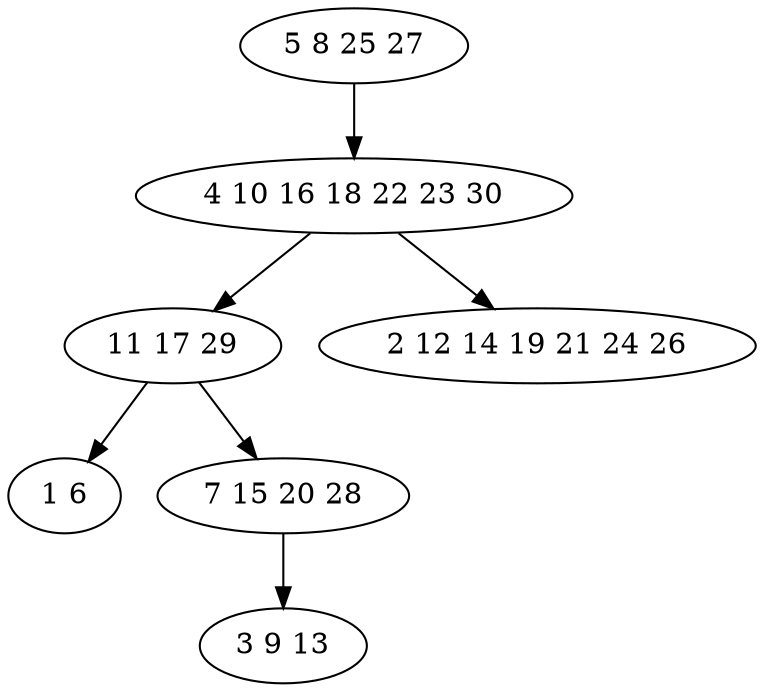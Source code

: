 digraph true_tree {
	"0" -> "1"
	"1" -> "2"
	"1" -> "3"
	"2" -> "4"
	"2" -> "5"
	"5" -> "6"
	"0" [label="5 8 25 27"];
	"1" [label="4 10 16 18 22 23 30"];
	"2" [label="11 17 29"];
	"3" [label="2 12 14 19 21 24 26"];
	"4" [label="1 6"];
	"5" [label="7 15 20 28"];
	"6" [label="3 9 13"];
}
